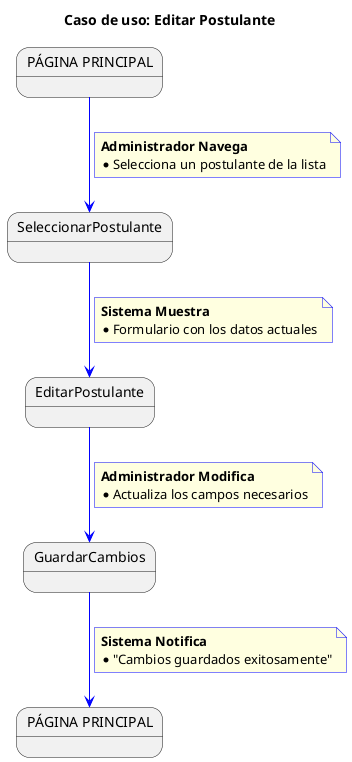 @startuml
title Caso de uso: Editar Postulante

skinparam {
    NoteBackgroundColor #lightYellow
    ArrowColor #blue
    NoteBorderColor #blue
    linetype polyline
}

state startState as "PÁGINA PRINCIPAL"
state endState as "PÁGINA PRINCIPAL"

startState --> SeleccionarPostulante
note on link
    <b>Administrador Navega</b>
    * Selecciona un postulante de la lista
end note

SeleccionarPostulante --> EditarPostulante
note on link
    <b>Sistema Muestra</b>
    * Formulario con los datos actuales
end note

EditarPostulante --> GuardarCambios
note on link
    <b>Administrador Modifica</b>
    * Actualiza los campos necesarios
end note

GuardarCambios --> endState
note on link
    <b>Sistema Notifica</b>
    * "Cambios guardados exitosamente"
end note
@enduml
